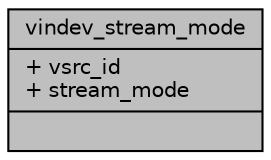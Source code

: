 digraph "vindev_stream_mode"
{
 // INTERACTIVE_SVG=YES
 // LATEX_PDF_SIZE
  bgcolor="transparent";
  edge [fontname="Helvetica",fontsize="10",labelfontname="Helvetica",labelfontsize="10"];
  node [fontname="Helvetica",fontsize="10",shape=record];
  Node1 [label="{vindev_stream_mode\n|+ vsrc_id\l+ stream_mode\l|}",height=0.2,width=0.4,color="black", fillcolor="grey75", style="filled", fontcolor="black",tooltip=" "];
}
